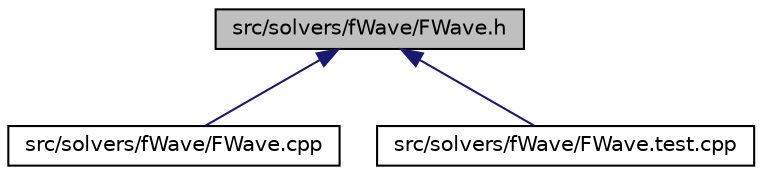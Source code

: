 digraph "src/solvers/fWave/FWave.h"
{
 // LATEX_PDF_SIZE
  edge [fontname="Helvetica",fontsize="10",labelfontname="Helvetica",labelfontsize="10"];
  node [fontname="Helvetica",fontsize="10",shape=record];
  Node1 [label="src/solvers/fWave/FWave.h",height=0.2,width=0.4,color="black", fillcolor="grey75", style="filled", fontcolor="black",tooltip=" "];
  Node1 -> Node2 [dir="back",color="midnightblue",fontsize="10",style="solid",fontname="Helvetica"];
  Node2 [label="src/solvers/fWave/FWave.cpp",height=0.2,width=0.4,color="black", fillcolor="white", style="filled",URL="$FWave_8cpp.html",tooltip=" "];
  Node1 -> Node3 [dir="back",color="midnightblue",fontsize="10",style="solid",fontname="Helvetica"];
  Node3 [label="src/solvers/fWave/FWave.test.cpp",height=0.2,width=0.4,color="black", fillcolor="white", style="filled",URL="$FWave_8test_8cpp.html",tooltip=" "];
}
